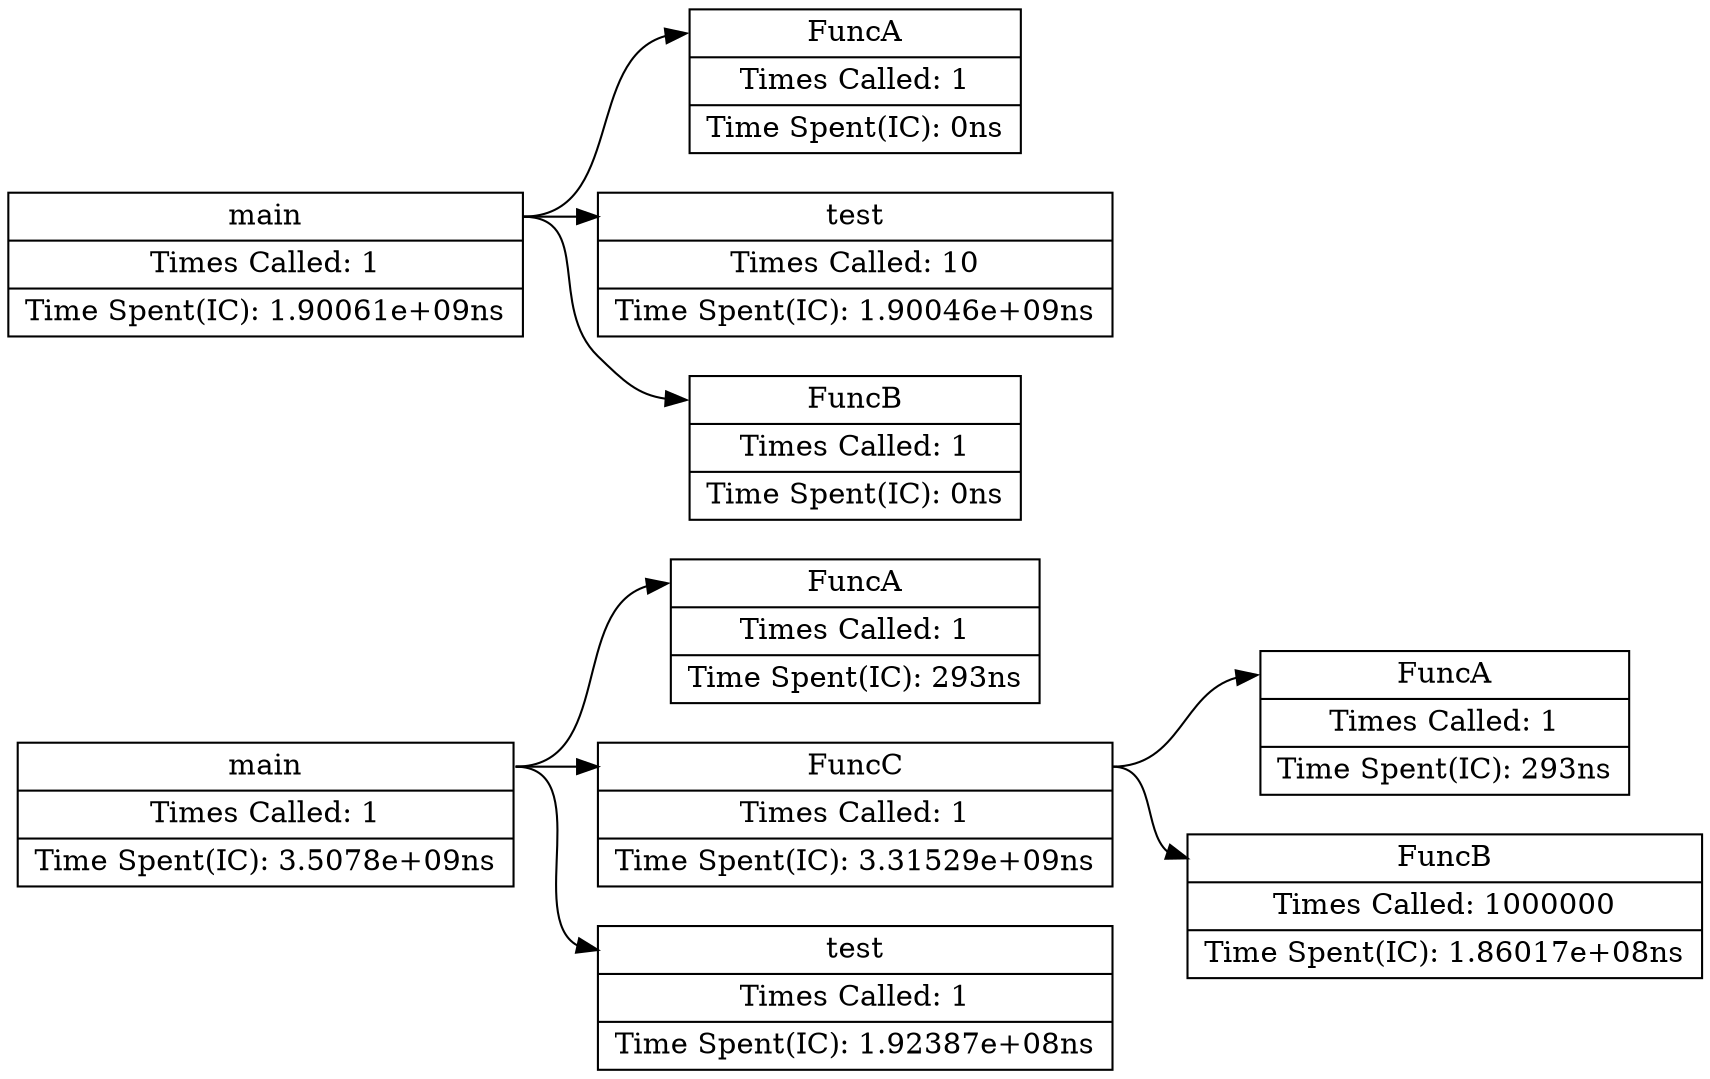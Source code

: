 digraph prof { node[shape = "record"];
graph [ rankdir = "LR"];
"0000020F8F103370"[
label = "<f0> main | <f1> Times Called: 1 | <f2> Time Spent(IC): 3.5078e+09ns"];"0000020F8F1109A0"[
label = "<f0> FuncA | <f1> Times Called: 1 | <f2> Time Spent(IC): 293ns"];
"0000020F8F103370":f0 -> "0000020F8F1109A0":f0
"0000020F8F110A40"[
label = "<f0> FuncC | <f1> Times Called: 1 | <f2> Time Spent(IC): 3.31529e+09ns"];"0000020F8F113400"[
label = "<f0> FuncA | <f1> Times Called: 1 | <f2> Time Spent(IC): 293ns"];
"0000020F8F110A40":f0 -> "0000020F8F113400":f0
"0000020F8F1134A0"[
label = "<f0> FuncB | <f1> Times Called: 1000000 | <f2> Time Spent(IC): 1.86017e+08ns"];
"0000020F8F110A40":f0 -> "0000020F8F1134A0":f0

"0000020F8F103370":f0 -> "0000020F8F110A40":f0
"0000020F8F110BE0"[
label = "<f0> test | <f1> Times Called: 1 | <f2> Time Spent(IC): 1.92387e+08ns"];
"0000020F8F103370":f0 -> "0000020F8F110BE0":f0

"0000020F8F113540"[
label = "<f0> main | <f1> Times Called: 1 | <f2> Time Spent(IC): 1.90061e+09ns"];"0000020F8F113680"[
label = "<f0> FuncA | <f1> Times Called: 1 | <f2> Time Spent(IC): 0ns"];
"0000020F8F113540":f0 -> "0000020F8F113680":f0
"0000020F8F113720"[
label = "<f0> test | <f1> Times Called: 10 | <f2> Time Spent(IC): 1.90046e+09ns"];
"0000020F8F113540":f0 -> "0000020F8F113720":f0
"0000020F8F1135E0"[
label = "<f0> FuncB | <f1> Times Called: 1 | <f2> Time Spent(IC): 0ns"];
"0000020F8F113540":f0 -> "0000020F8F1135E0":f0


}